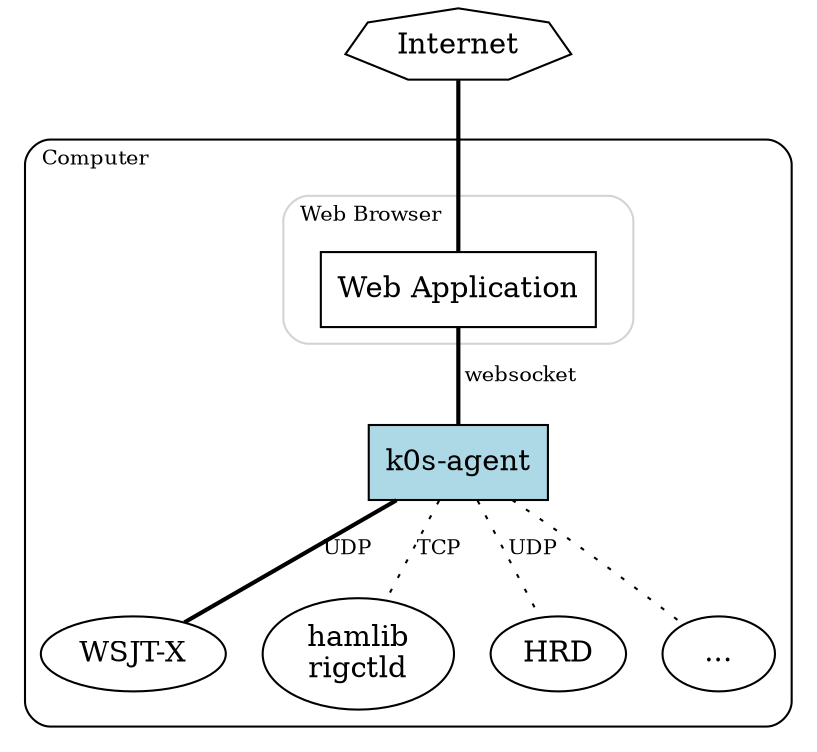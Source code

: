 digraph {
    Internet [ shape=septagon]
    subgraph clusterComputer{
        label="Computer";
        labeljust=l;
        style=rounded;
        fontsize=10;
        subgraph clusterBrowser {
            label="Web Browser                            ";
            labeljust=l;
            fontsize=10;
            color=lightgrey;
            Application [label="Web Application"; shape=box]
        };
        agent [label="k0s-agent"; shape=box; style=filled; fillcolor=lightblue]
        WSJTX [label="WSJT-X"]
        rigctld [label="hamlib\nrigctld"]
        HRD;
        etc [label="..."];
    }

    edge [style=bold; dir=none; fontsize=10;]

    Internet -> Application
    Application -> agent [label=" websocket"]
    agent -> WSJTX [label="UDP"]
    agent -> rigctld [label="TCP"; style=dotted]
    agent -> HRD    [label="UDP"; style=dotted]
    agent -> etc   [style=dotted]
}
